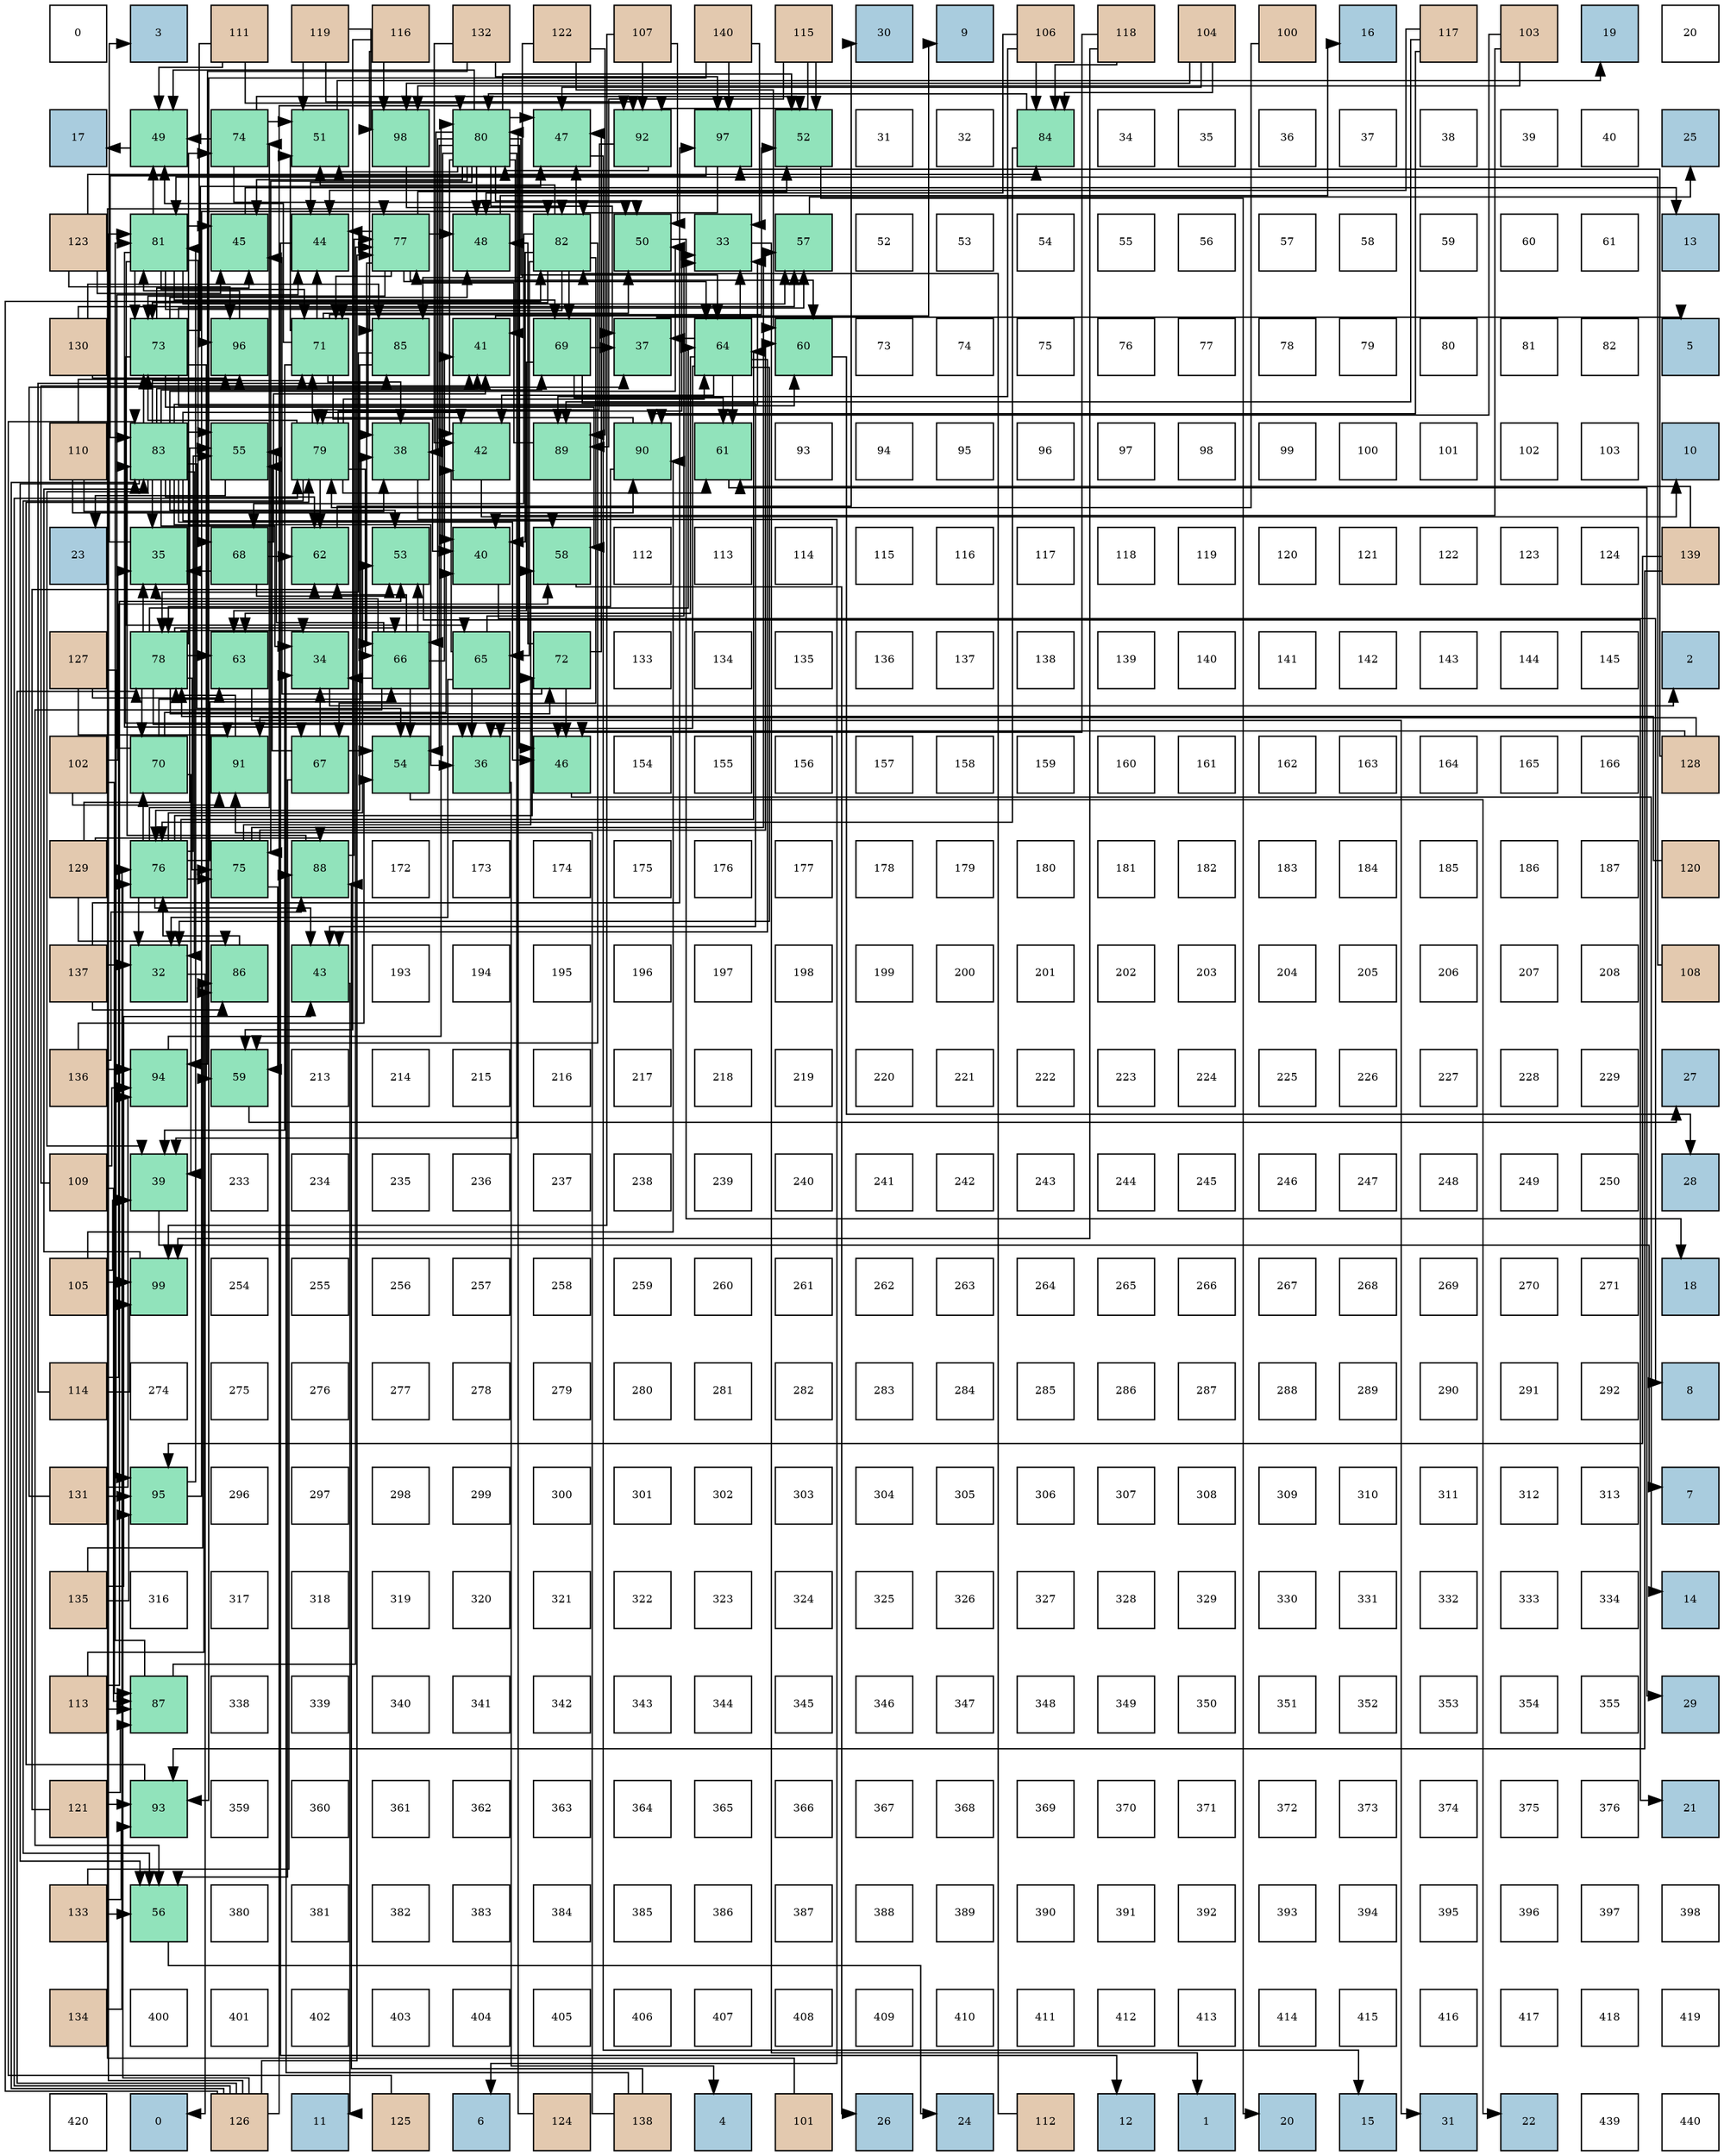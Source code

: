 digraph layout{
 rankdir=TB;
 splines=ortho;
 node [style=filled shape=square fixedsize=true width=0.6];
0[label="0", fontsize=8, fillcolor="#ffffff"];
1[label="3", fontsize=8, fillcolor="#a9ccde"];
2[label="111", fontsize=8, fillcolor="#e3c9af"];
3[label="119", fontsize=8, fillcolor="#e3c9af"];
4[label="116", fontsize=8, fillcolor="#e3c9af"];
5[label="132", fontsize=8, fillcolor="#e3c9af"];
6[label="122", fontsize=8, fillcolor="#e3c9af"];
7[label="107", fontsize=8, fillcolor="#e3c9af"];
8[label="140", fontsize=8, fillcolor="#e3c9af"];
9[label="115", fontsize=8, fillcolor="#e3c9af"];
10[label="30", fontsize=8, fillcolor="#a9ccde"];
11[label="9", fontsize=8, fillcolor="#a9ccde"];
12[label="106", fontsize=8, fillcolor="#e3c9af"];
13[label="118", fontsize=8, fillcolor="#e3c9af"];
14[label="104", fontsize=8, fillcolor="#e3c9af"];
15[label="100", fontsize=8, fillcolor="#e3c9af"];
16[label="16", fontsize=8, fillcolor="#a9ccde"];
17[label="117", fontsize=8, fillcolor="#e3c9af"];
18[label="103", fontsize=8, fillcolor="#e3c9af"];
19[label="19", fontsize=8, fillcolor="#a9ccde"];
20[label="20", fontsize=8, fillcolor="#ffffff"];
21[label="17", fontsize=8, fillcolor="#a9ccde"];
22[label="49", fontsize=8, fillcolor="#91e3bb"];
23[label="74", fontsize=8, fillcolor="#91e3bb"];
24[label="51", fontsize=8, fillcolor="#91e3bb"];
25[label="98", fontsize=8, fillcolor="#91e3bb"];
26[label="80", fontsize=8, fillcolor="#91e3bb"];
27[label="47", fontsize=8, fillcolor="#91e3bb"];
28[label="92", fontsize=8, fillcolor="#91e3bb"];
29[label="97", fontsize=8, fillcolor="#91e3bb"];
30[label="52", fontsize=8, fillcolor="#91e3bb"];
31[label="31", fontsize=8, fillcolor="#ffffff"];
32[label="32", fontsize=8, fillcolor="#ffffff"];
33[label="84", fontsize=8, fillcolor="#91e3bb"];
34[label="34", fontsize=8, fillcolor="#ffffff"];
35[label="35", fontsize=8, fillcolor="#ffffff"];
36[label="36", fontsize=8, fillcolor="#ffffff"];
37[label="37", fontsize=8, fillcolor="#ffffff"];
38[label="38", fontsize=8, fillcolor="#ffffff"];
39[label="39", fontsize=8, fillcolor="#ffffff"];
40[label="40", fontsize=8, fillcolor="#ffffff"];
41[label="25", fontsize=8, fillcolor="#a9ccde"];
42[label="123", fontsize=8, fillcolor="#e3c9af"];
43[label="81", fontsize=8, fillcolor="#91e3bb"];
44[label="45", fontsize=8, fillcolor="#91e3bb"];
45[label="44", fontsize=8, fillcolor="#91e3bb"];
46[label="77", fontsize=8, fillcolor="#91e3bb"];
47[label="48", fontsize=8, fillcolor="#91e3bb"];
48[label="82", fontsize=8, fillcolor="#91e3bb"];
49[label="50", fontsize=8, fillcolor="#91e3bb"];
50[label="33", fontsize=8, fillcolor="#91e3bb"];
51[label="57", fontsize=8, fillcolor="#91e3bb"];
52[label="52", fontsize=8, fillcolor="#ffffff"];
53[label="53", fontsize=8, fillcolor="#ffffff"];
54[label="54", fontsize=8, fillcolor="#ffffff"];
55[label="55", fontsize=8, fillcolor="#ffffff"];
56[label="56", fontsize=8, fillcolor="#ffffff"];
57[label="57", fontsize=8, fillcolor="#ffffff"];
58[label="58", fontsize=8, fillcolor="#ffffff"];
59[label="59", fontsize=8, fillcolor="#ffffff"];
60[label="60", fontsize=8, fillcolor="#ffffff"];
61[label="61", fontsize=8, fillcolor="#ffffff"];
62[label="13", fontsize=8, fillcolor="#a9ccde"];
63[label="130", fontsize=8, fillcolor="#e3c9af"];
64[label="73", fontsize=8, fillcolor="#91e3bb"];
65[label="96", fontsize=8, fillcolor="#91e3bb"];
66[label="71", fontsize=8, fillcolor="#91e3bb"];
67[label="85", fontsize=8, fillcolor="#91e3bb"];
68[label="41", fontsize=8, fillcolor="#91e3bb"];
69[label="69", fontsize=8, fillcolor="#91e3bb"];
70[label="37", fontsize=8, fillcolor="#91e3bb"];
71[label="64", fontsize=8, fillcolor="#91e3bb"];
72[label="60", fontsize=8, fillcolor="#91e3bb"];
73[label="73", fontsize=8, fillcolor="#ffffff"];
74[label="74", fontsize=8, fillcolor="#ffffff"];
75[label="75", fontsize=8, fillcolor="#ffffff"];
76[label="76", fontsize=8, fillcolor="#ffffff"];
77[label="77", fontsize=8, fillcolor="#ffffff"];
78[label="78", fontsize=8, fillcolor="#ffffff"];
79[label="79", fontsize=8, fillcolor="#ffffff"];
80[label="80", fontsize=8, fillcolor="#ffffff"];
81[label="81", fontsize=8, fillcolor="#ffffff"];
82[label="82", fontsize=8, fillcolor="#ffffff"];
83[label="5", fontsize=8, fillcolor="#a9ccde"];
84[label="110", fontsize=8, fillcolor="#e3c9af"];
85[label="83", fontsize=8, fillcolor="#91e3bb"];
86[label="55", fontsize=8, fillcolor="#91e3bb"];
87[label="79", fontsize=8, fillcolor="#91e3bb"];
88[label="38", fontsize=8, fillcolor="#91e3bb"];
89[label="42", fontsize=8, fillcolor="#91e3bb"];
90[label="89", fontsize=8, fillcolor="#91e3bb"];
91[label="90", fontsize=8, fillcolor="#91e3bb"];
92[label="61", fontsize=8, fillcolor="#91e3bb"];
93[label="93", fontsize=8, fillcolor="#ffffff"];
94[label="94", fontsize=8, fillcolor="#ffffff"];
95[label="95", fontsize=8, fillcolor="#ffffff"];
96[label="96", fontsize=8, fillcolor="#ffffff"];
97[label="97", fontsize=8, fillcolor="#ffffff"];
98[label="98", fontsize=8, fillcolor="#ffffff"];
99[label="99", fontsize=8, fillcolor="#ffffff"];
100[label="100", fontsize=8, fillcolor="#ffffff"];
101[label="101", fontsize=8, fillcolor="#ffffff"];
102[label="102", fontsize=8, fillcolor="#ffffff"];
103[label="103", fontsize=8, fillcolor="#ffffff"];
104[label="10", fontsize=8, fillcolor="#a9ccde"];
105[label="23", fontsize=8, fillcolor="#a9ccde"];
106[label="35", fontsize=8, fillcolor="#91e3bb"];
107[label="68", fontsize=8, fillcolor="#91e3bb"];
108[label="62", fontsize=8, fillcolor="#91e3bb"];
109[label="53", fontsize=8, fillcolor="#91e3bb"];
110[label="40", fontsize=8, fillcolor="#91e3bb"];
111[label="58", fontsize=8, fillcolor="#91e3bb"];
112[label="112", fontsize=8, fillcolor="#ffffff"];
113[label="113", fontsize=8, fillcolor="#ffffff"];
114[label="114", fontsize=8, fillcolor="#ffffff"];
115[label="115", fontsize=8, fillcolor="#ffffff"];
116[label="116", fontsize=8, fillcolor="#ffffff"];
117[label="117", fontsize=8, fillcolor="#ffffff"];
118[label="118", fontsize=8, fillcolor="#ffffff"];
119[label="119", fontsize=8, fillcolor="#ffffff"];
120[label="120", fontsize=8, fillcolor="#ffffff"];
121[label="121", fontsize=8, fillcolor="#ffffff"];
122[label="122", fontsize=8, fillcolor="#ffffff"];
123[label="123", fontsize=8, fillcolor="#ffffff"];
124[label="124", fontsize=8, fillcolor="#ffffff"];
125[label="139", fontsize=8, fillcolor="#e3c9af"];
126[label="127", fontsize=8, fillcolor="#e3c9af"];
127[label="78", fontsize=8, fillcolor="#91e3bb"];
128[label="63", fontsize=8, fillcolor="#91e3bb"];
129[label="34", fontsize=8, fillcolor="#91e3bb"];
130[label="66", fontsize=8, fillcolor="#91e3bb"];
131[label="65", fontsize=8, fillcolor="#91e3bb"];
132[label="72", fontsize=8, fillcolor="#91e3bb"];
133[label="133", fontsize=8, fillcolor="#ffffff"];
134[label="134", fontsize=8, fillcolor="#ffffff"];
135[label="135", fontsize=8, fillcolor="#ffffff"];
136[label="136", fontsize=8, fillcolor="#ffffff"];
137[label="137", fontsize=8, fillcolor="#ffffff"];
138[label="138", fontsize=8, fillcolor="#ffffff"];
139[label="139", fontsize=8, fillcolor="#ffffff"];
140[label="140", fontsize=8, fillcolor="#ffffff"];
141[label="141", fontsize=8, fillcolor="#ffffff"];
142[label="142", fontsize=8, fillcolor="#ffffff"];
143[label="143", fontsize=8, fillcolor="#ffffff"];
144[label="144", fontsize=8, fillcolor="#ffffff"];
145[label="145", fontsize=8, fillcolor="#ffffff"];
146[label="2", fontsize=8, fillcolor="#a9ccde"];
147[label="102", fontsize=8, fillcolor="#e3c9af"];
148[label="70", fontsize=8, fillcolor="#91e3bb"];
149[label="91", fontsize=8, fillcolor="#91e3bb"];
150[label="67", fontsize=8, fillcolor="#91e3bb"];
151[label="54", fontsize=8, fillcolor="#91e3bb"];
152[label="36", fontsize=8, fillcolor="#91e3bb"];
153[label="46", fontsize=8, fillcolor="#91e3bb"];
154[label="154", fontsize=8, fillcolor="#ffffff"];
155[label="155", fontsize=8, fillcolor="#ffffff"];
156[label="156", fontsize=8, fillcolor="#ffffff"];
157[label="157", fontsize=8, fillcolor="#ffffff"];
158[label="158", fontsize=8, fillcolor="#ffffff"];
159[label="159", fontsize=8, fillcolor="#ffffff"];
160[label="160", fontsize=8, fillcolor="#ffffff"];
161[label="161", fontsize=8, fillcolor="#ffffff"];
162[label="162", fontsize=8, fillcolor="#ffffff"];
163[label="163", fontsize=8, fillcolor="#ffffff"];
164[label="164", fontsize=8, fillcolor="#ffffff"];
165[label="165", fontsize=8, fillcolor="#ffffff"];
166[label="166", fontsize=8, fillcolor="#ffffff"];
167[label="128", fontsize=8, fillcolor="#e3c9af"];
168[label="129", fontsize=8, fillcolor="#e3c9af"];
169[label="76", fontsize=8, fillcolor="#91e3bb"];
170[label="75", fontsize=8, fillcolor="#91e3bb"];
171[label="88", fontsize=8, fillcolor="#91e3bb"];
172[label="172", fontsize=8, fillcolor="#ffffff"];
173[label="173", fontsize=8, fillcolor="#ffffff"];
174[label="174", fontsize=8, fillcolor="#ffffff"];
175[label="175", fontsize=8, fillcolor="#ffffff"];
176[label="176", fontsize=8, fillcolor="#ffffff"];
177[label="177", fontsize=8, fillcolor="#ffffff"];
178[label="178", fontsize=8, fillcolor="#ffffff"];
179[label="179", fontsize=8, fillcolor="#ffffff"];
180[label="180", fontsize=8, fillcolor="#ffffff"];
181[label="181", fontsize=8, fillcolor="#ffffff"];
182[label="182", fontsize=8, fillcolor="#ffffff"];
183[label="183", fontsize=8, fillcolor="#ffffff"];
184[label="184", fontsize=8, fillcolor="#ffffff"];
185[label="185", fontsize=8, fillcolor="#ffffff"];
186[label="186", fontsize=8, fillcolor="#ffffff"];
187[label="187", fontsize=8, fillcolor="#ffffff"];
188[label="120", fontsize=8, fillcolor="#e3c9af"];
189[label="137", fontsize=8, fillcolor="#e3c9af"];
190[label="32", fontsize=8, fillcolor="#91e3bb"];
191[label="86", fontsize=8, fillcolor="#91e3bb"];
192[label="43", fontsize=8, fillcolor="#91e3bb"];
193[label="193", fontsize=8, fillcolor="#ffffff"];
194[label="194", fontsize=8, fillcolor="#ffffff"];
195[label="195", fontsize=8, fillcolor="#ffffff"];
196[label="196", fontsize=8, fillcolor="#ffffff"];
197[label="197", fontsize=8, fillcolor="#ffffff"];
198[label="198", fontsize=8, fillcolor="#ffffff"];
199[label="199", fontsize=8, fillcolor="#ffffff"];
200[label="200", fontsize=8, fillcolor="#ffffff"];
201[label="201", fontsize=8, fillcolor="#ffffff"];
202[label="202", fontsize=8, fillcolor="#ffffff"];
203[label="203", fontsize=8, fillcolor="#ffffff"];
204[label="204", fontsize=8, fillcolor="#ffffff"];
205[label="205", fontsize=8, fillcolor="#ffffff"];
206[label="206", fontsize=8, fillcolor="#ffffff"];
207[label="207", fontsize=8, fillcolor="#ffffff"];
208[label="208", fontsize=8, fillcolor="#ffffff"];
209[label="108", fontsize=8, fillcolor="#e3c9af"];
210[label="136", fontsize=8, fillcolor="#e3c9af"];
211[label="94", fontsize=8, fillcolor="#91e3bb"];
212[label="59", fontsize=8, fillcolor="#91e3bb"];
213[label="213", fontsize=8, fillcolor="#ffffff"];
214[label="214", fontsize=8, fillcolor="#ffffff"];
215[label="215", fontsize=8, fillcolor="#ffffff"];
216[label="216", fontsize=8, fillcolor="#ffffff"];
217[label="217", fontsize=8, fillcolor="#ffffff"];
218[label="218", fontsize=8, fillcolor="#ffffff"];
219[label="219", fontsize=8, fillcolor="#ffffff"];
220[label="220", fontsize=8, fillcolor="#ffffff"];
221[label="221", fontsize=8, fillcolor="#ffffff"];
222[label="222", fontsize=8, fillcolor="#ffffff"];
223[label="223", fontsize=8, fillcolor="#ffffff"];
224[label="224", fontsize=8, fillcolor="#ffffff"];
225[label="225", fontsize=8, fillcolor="#ffffff"];
226[label="226", fontsize=8, fillcolor="#ffffff"];
227[label="227", fontsize=8, fillcolor="#ffffff"];
228[label="228", fontsize=8, fillcolor="#ffffff"];
229[label="229", fontsize=8, fillcolor="#ffffff"];
230[label="27", fontsize=8, fillcolor="#a9ccde"];
231[label="109", fontsize=8, fillcolor="#e3c9af"];
232[label="39", fontsize=8, fillcolor="#91e3bb"];
233[label="233", fontsize=8, fillcolor="#ffffff"];
234[label="234", fontsize=8, fillcolor="#ffffff"];
235[label="235", fontsize=8, fillcolor="#ffffff"];
236[label="236", fontsize=8, fillcolor="#ffffff"];
237[label="237", fontsize=8, fillcolor="#ffffff"];
238[label="238", fontsize=8, fillcolor="#ffffff"];
239[label="239", fontsize=8, fillcolor="#ffffff"];
240[label="240", fontsize=8, fillcolor="#ffffff"];
241[label="241", fontsize=8, fillcolor="#ffffff"];
242[label="242", fontsize=8, fillcolor="#ffffff"];
243[label="243", fontsize=8, fillcolor="#ffffff"];
244[label="244", fontsize=8, fillcolor="#ffffff"];
245[label="245", fontsize=8, fillcolor="#ffffff"];
246[label="246", fontsize=8, fillcolor="#ffffff"];
247[label="247", fontsize=8, fillcolor="#ffffff"];
248[label="248", fontsize=8, fillcolor="#ffffff"];
249[label="249", fontsize=8, fillcolor="#ffffff"];
250[label="250", fontsize=8, fillcolor="#ffffff"];
251[label="28", fontsize=8, fillcolor="#a9ccde"];
252[label="105", fontsize=8, fillcolor="#e3c9af"];
253[label="99", fontsize=8, fillcolor="#91e3bb"];
254[label="254", fontsize=8, fillcolor="#ffffff"];
255[label="255", fontsize=8, fillcolor="#ffffff"];
256[label="256", fontsize=8, fillcolor="#ffffff"];
257[label="257", fontsize=8, fillcolor="#ffffff"];
258[label="258", fontsize=8, fillcolor="#ffffff"];
259[label="259", fontsize=8, fillcolor="#ffffff"];
260[label="260", fontsize=8, fillcolor="#ffffff"];
261[label="261", fontsize=8, fillcolor="#ffffff"];
262[label="262", fontsize=8, fillcolor="#ffffff"];
263[label="263", fontsize=8, fillcolor="#ffffff"];
264[label="264", fontsize=8, fillcolor="#ffffff"];
265[label="265", fontsize=8, fillcolor="#ffffff"];
266[label="266", fontsize=8, fillcolor="#ffffff"];
267[label="267", fontsize=8, fillcolor="#ffffff"];
268[label="268", fontsize=8, fillcolor="#ffffff"];
269[label="269", fontsize=8, fillcolor="#ffffff"];
270[label="270", fontsize=8, fillcolor="#ffffff"];
271[label="271", fontsize=8, fillcolor="#ffffff"];
272[label="18", fontsize=8, fillcolor="#a9ccde"];
273[label="114", fontsize=8, fillcolor="#e3c9af"];
274[label="274", fontsize=8, fillcolor="#ffffff"];
275[label="275", fontsize=8, fillcolor="#ffffff"];
276[label="276", fontsize=8, fillcolor="#ffffff"];
277[label="277", fontsize=8, fillcolor="#ffffff"];
278[label="278", fontsize=8, fillcolor="#ffffff"];
279[label="279", fontsize=8, fillcolor="#ffffff"];
280[label="280", fontsize=8, fillcolor="#ffffff"];
281[label="281", fontsize=8, fillcolor="#ffffff"];
282[label="282", fontsize=8, fillcolor="#ffffff"];
283[label="283", fontsize=8, fillcolor="#ffffff"];
284[label="284", fontsize=8, fillcolor="#ffffff"];
285[label="285", fontsize=8, fillcolor="#ffffff"];
286[label="286", fontsize=8, fillcolor="#ffffff"];
287[label="287", fontsize=8, fillcolor="#ffffff"];
288[label="288", fontsize=8, fillcolor="#ffffff"];
289[label="289", fontsize=8, fillcolor="#ffffff"];
290[label="290", fontsize=8, fillcolor="#ffffff"];
291[label="291", fontsize=8, fillcolor="#ffffff"];
292[label="292", fontsize=8, fillcolor="#ffffff"];
293[label="8", fontsize=8, fillcolor="#a9ccde"];
294[label="131", fontsize=8, fillcolor="#e3c9af"];
295[label="95", fontsize=8, fillcolor="#91e3bb"];
296[label="296", fontsize=8, fillcolor="#ffffff"];
297[label="297", fontsize=8, fillcolor="#ffffff"];
298[label="298", fontsize=8, fillcolor="#ffffff"];
299[label="299", fontsize=8, fillcolor="#ffffff"];
300[label="300", fontsize=8, fillcolor="#ffffff"];
301[label="301", fontsize=8, fillcolor="#ffffff"];
302[label="302", fontsize=8, fillcolor="#ffffff"];
303[label="303", fontsize=8, fillcolor="#ffffff"];
304[label="304", fontsize=8, fillcolor="#ffffff"];
305[label="305", fontsize=8, fillcolor="#ffffff"];
306[label="306", fontsize=8, fillcolor="#ffffff"];
307[label="307", fontsize=8, fillcolor="#ffffff"];
308[label="308", fontsize=8, fillcolor="#ffffff"];
309[label="309", fontsize=8, fillcolor="#ffffff"];
310[label="310", fontsize=8, fillcolor="#ffffff"];
311[label="311", fontsize=8, fillcolor="#ffffff"];
312[label="312", fontsize=8, fillcolor="#ffffff"];
313[label="313", fontsize=8, fillcolor="#ffffff"];
314[label="7", fontsize=8, fillcolor="#a9ccde"];
315[label="135", fontsize=8, fillcolor="#e3c9af"];
316[label="316", fontsize=8, fillcolor="#ffffff"];
317[label="317", fontsize=8, fillcolor="#ffffff"];
318[label="318", fontsize=8, fillcolor="#ffffff"];
319[label="319", fontsize=8, fillcolor="#ffffff"];
320[label="320", fontsize=8, fillcolor="#ffffff"];
321[label="321", fontsize=8, fillcolor="#ffffff"];
322[label="322", fontsize=8, fillcolor="#ffffff"];
323[label="323", fontsize=8, fillcolor="#ffffff"];
324[label="324", fontsize=8, fillcolor="#ffffff"];
325[label="325", fontsize=8, fillcolor="#ffffff"];
326[label="326", fontsize=8, fillcolor="#ffffff"];
327[label="327", fontsize=8, fillcolor="#ffffff"];
328[label="328", fontsize=8, fillcolor="#ffffff"];
329[label="329", fontsize=8, fillcolor="#ffffff"];
330[label="330", fontsize=8, fillcolor="#ffffff"];
331[label="331", fontsize=8, fillcolor="#ffffff"];
332[label="332", fontsize=8, fillcolor="#ffffff"];
333[label="333", fontsize=8, fillcolor="#ffffff"];
334[label="334", fontsize=8, fillcolor="#ffffff"];
335[label="14", fontsize=8, fillcolor="#a9ccde"];
336[label="113", fontsize=8, fillcolor="#e3c9af"];
337[label="87", fontsize=8, fillcolor="#91e3bb"];
338[label="338", fontsize=8, fillcolor="#ffffff"];
339[label="339", fontsize=8, fillcolor="#ffffff"];
340[label="340", fontsize=8, fillcolor="#ffffff"];
341[label="341", fontsize=8, fillcolor="#ffffff"];
342[label="342", fontsize=8, fillcolor="#ffffff"];
343[label="343", fontsize=8, fillcolor="#ffffff"];
344[label="344", fontsize=8, fillcolor="#ffffff"];
345[label="345", fontsize=8, fillcolor="#ffffff"];
346[label="346", fontsize=8, fillcolor="#ffffff"];
347[label="347", fontsize=8, fillcolor="#ffffff"];
348[label="348", fontsize=8, fillcolor="#ffffff"];
349[label="349", fontsize=8, fillcolor="#ffffff"];
350[label="350", fontsize=8, fillcolor="#ffffff"];
351[label="351", fontsize=8, fillcolor="#ffffff"];
352[label="352", fontsize=8, fillcolor="#ffffff"];
353[label="353", fontsize=8, fillcolor="#ffffff"];
354[label="354", fontsize=8, fillcolor="#ffffff"];
355[label="355", fontsize=8, fillcolor="#ffffff"];
356[label="29", fontsize=8, fillcolor="#a9ccde"];
357[label="121", fontsize=8, fillcolor="#e3c9af"];
358[label="93", fontsize=8, fillcolor="#91e3bb"];
359[label="359", fontsize=8, fillcolor="#ffffff"];
360[label="360", fontsize=8, fillcolor="#ffffff"];
361[label="361", fontsize=8, fillcolor="#ffffff"];
362[label="362", fontsize=8, fillcolor="#ffffff"];
363[label="363", fontsize=8, fillcolor="#ffffff"];
364[label="364", fontsize=8, fillcolor="#ffffff"];
365[label="365", fontsize=8, fillcolor="#ffffff"];
366[label="366", fontsize=8, fillcolor="#ffffff"];
367[label="367", fontsize=8, fillcolor="#ffffff"];
368[label="368", fontsize=8, fillcolor="#ffffff"];
369[label="369", fontsize=8, fillcolor="#ffffff"];
370[label="370", fontsize=8, fillcolor="#ffffff"];
371[label="371", fontsize=8, fillcolor="#ffffff"];
372[label="372", fontsize=8, fillcolor="#ffffff"];
373[label="373", fontsize=8, fillcolor="#ffffff"];
374[label="374", fontsize=8, fillcolor="#ffffff"];
375[label="375", fontsize=8, fillcolor="#ffffff"];
376[label="376", fontsize=8, fillcolor="#ffffff"];
377[label="21", fontsize=8, fillcolor="#a9ccde"];
378[label="133", fontsize=8, fillcolor="#e3c9af"];
379[label="56", fontsize=8, fillcolor="#91e3bb"];
380[label="380", fontsize=8, fillcolor="#ffffff"];
381[label="381", fontsize=8, fillcolor="#ffffff"];
382[label="382", fontsize=8, fillcolor="#ffffff"];
383[label="383", fontsize=8, fillcolor="#ffffff"];
384[label="384", fontsize=8, fillcolor="#ffffff"];
385[label="385", fontsize=8, fillcolor="#ffffff"];
386[label="386", fontsize=8, fillcolor="#ffffff"];
387[label="387", fontsize=8, fillcolor="#ffffff"];
388[label="388", fontsize=8, fillcolor="#ffffff"];
389[label="389", fontsize=8, fillcolor="#ffffff"];
390[label="390", fontsize=8, fillcolor="#ffffff"];
391[label="391", fontsize=8, fillcolor="#ffffff"];
392[label="392", fontsize=8, fillcolor="#ffffff"];
393[label="393", fontsize=8, fillcolor="#ffffff"];
394[label="394", fontsize=8, fillcolor="#ffffff"];
395[label="395", fontsize=8, fillcolor="#ffffff"];
396[label="396", fontsize=8, fillcolor="#ffffff"];
397[label="397", fontsize=8, fillcolor="#ffffff"];
398[label="398", fontsize=8, fillcolor="#ffffff"];
399[label="134", fontsize=8, fillcolor="#e3c9af"];
400[label="400", fontsize=8, fillcolor="#ffffff"];
401[label="401", fontsize=8, fillcolor="#ffffff"];
402[label="402", fontsize=8, fillcolor="#ffffff"];
403[label="403", fontsize=8, fillcolor="#ffffff"];
404[label="404", fontsize=8, fillcolor="#ffffff"];
405[label="405", fontsize=8, fillcolor="#ffffff"];
406[label="406", fontsize=8, fillcolor="#ffffff"];
407[label="407", fontsize=8, fillcolor="#ffffff"];
408[label="408", fontsize=8, fillcolor="#ffffff"];
409[label="409", fontsize=8, fillcolor="#ffffff"];
410[label="410", fontsize=8, fillcolor="#ffffff"];
411[label="411", fontsize=8, fillcolor="#ffffff"];
412[label="412", fontsize=8, fillcolor="#ffffff"];
413[label="413", fontsize=8, fillcolor="#ffffff"];
414[label="414", fontsize=8, fillcolor="#ffffff"];
415[label="415", fontsize=8, fillcolor="#ffffff"];
416[label="416", fontsize=8, fillcolor="#ffffff"];
417[label="417", fontsize=8, fillcolor="#ffffff"];
418[label="418", fontsize=8, fillcolor="#ffffff"];
419[label="419", fontsize=8, fillcolor="#ffffff"];
420[label="420", fontsize=8, fillcolor="#ffffff"];
421[label="0", fontsize=8, fillcolor="#a9ccde"];
422[label="126", fontsize=8, fillcolor="#e3c9af"];
423[label="11", fontsize=8, fillcolor="#a9ccde"];
424[label="125", fontsize=8, fillcolor="#e3c9af"];
425[label="6", fontsize=8, fillcolor="#a9ccde"];
426[label="124", fontsize=8, fillcolor="#e3c9af"];
427[label="138", fontsize=8, fillcolor="#e3c9af"];
428[label="4", fontsize=8, fillcolor="#a9ccde"];
429[label="101", fontsize=8, fillcolor="#e3c9af"];
430[label="26", fontsize=8, fillcolor="#a9ccde"];
431[label="24", fontsize=8, fillcolor="#a9ccde"];
432[label="112", fontsize=8, fillcolor="#e3c9af"];
433[label="12", fontsize=8, fillcolor="#a9ccde"];
434[label="1", fontsize=8, fillcolor="#a9ccde"];
435[label="20", fontsize=8, fillcolor="#a9ccde"];
436[label="15", fontsize=8, fillcolor="#a9ccde"];
437[label="31", fontsize=8, fillcolor="#a9ccde"];
438[label="22", fontsize=8, fillcolor="#a9ccde"];
439[label="439", fontsize=8, fillcolor="#ffffff"];
440[label="440", fontsize=8, fillcolor="#ffffff"];
edge [constraint=false, style=vis];190 -> 421;
50 -> 434;
129 -> 146;
106 -> 1;
152 -> 428;
70 -> 83;
88 -> 425;
232 -> 314;
110 -> 293;
68 -> 11;
89 -> 104;
192 -> 423;
45 -> 433;
44 -> 62;
153 -> 335;
27 -> 436;
47 -> 16;
22 -> 21;
49 -> 272;
24 -> 19;
30 -> 435;
109 -> 377;
151 -> 438;
86 -> 105;
379 -> 431;
51 -> 41;
111 -> 430;
212 -> 230;
72 -> 251;
92 -> 356;
108 -> 10;
128 -> 437;
71 -> 190;
71 -> 50;
71 -> 152;
71 -> 70;
71 -> 89;
71 -> 192;
71 -> 92;
71 -> 128;
131 -> 190;
131 -> 50;
131 -> 152;
131 -> 89;
130 -> 129;
130 -> 106;
130 -> 68;
130 -> 109;
130 -> 151;
130 -> 86;
130 -> 379;
130 -> 108;
150 -> 129;
150 -> 151;
150 -> 86;
150 -> 379;
107 -> 106;
107 -> 68;
107 -> 109;
107 -> 108;
69 -> 70;
69 -> 192;
69 -> 92;
69 -> 128;
148 -> 88;
148 -> 232;
148 -> 110;
148 -> 45;
66 -> 88;
66 -> 232;
66 -> 110;
66 -> 45;
66 -> 22;
66 -> 49;
66 -> 24;
66 -> 30;
132 -> 44;
132 -> 153;
132 -> 27;
132 -> 47;
64 -> 44;
64 -> 153;
64 -> 27;
64 -> 47;
64 -> 51;
64 -> 111;
64 -> 212;
64 -> 72;
23 -> 22;
23 -> 49;
23 -> 24;
23 -> 30;
170 -> 51;
170 -> 111;
170 -> 212;
170 -> 72;
169 -> 190;
169 -> 192;
169 -> 109;
169 -> 86;
169 -> 71;
169 -> 130;
169 -> 148;
169 -> 132;
169 -> 23;
169 -> 170;
46 -> 45;
46 -> 47;
46 -> 30;
46 -> 72;
46 -> 71;
46 -> 130;
46 -> 66;
46 -> 64;
127 -> 129;
127 -> 106;
127 -> 152;
127 -> 128;
127 -> 71;
127 -> 130;
127 -> 148;
127 -> 132;
127 -> 23;
127 -> 170;
87 -> 50;
87 -> 379;
87 -> 92;
87 -> 108;
87 -> 71;
87 -> 130;
87 -> 66;
87 -> 64;
26 -> 70;
26 -> 88;
26 -> 232;
26 -> 110;
26 -> 68;
26 -> 89;
26 -> 45;
26 -> 44;
26 -> 153;
26 -> 27;
26 -> 47;
26 -> 22;
26 -> 49;
26 -> 24;
26 -> 30;
26 -> 151;
26 -> 71;
26 -> 130;
26 -> 170;
43 -> 88;
43 -> 44;
43 -> 22;
43 -> 51;
43 -> 131;
43 -> 150;
43 -> 107;
43 -> 69;
43 -> 66;
43 -> 64;
48 -> 110;
48 -> 27;
48 -> 24;
48 -> 212;
48 -> 131;
48 -> 150;
48 -> 107;
48 -> 69;
48 -> 66;
48 -> 64;
85 -> 190;
85 -> 50;
85 -> 129;
85 -> 106;
85 -> 152;
85 -> 232;
85 -> 68;
85 -> 89;
85 -> 153;
85 -> 49;
85 -> 109;
85 -> 151;
85 -> 86;
85 -> 379;
85 -> 111;
85 -> 108;
85 -> 69;
85 -> 66;
85 -> 64;
33 -> 169;
33 -> 26;
67 -> 169;
67 -> 127;
191 -> 169;
337 -> 46;
337 -> 43;
171 -> 46;
171 -> 85;
90 -> 46;
91 -> 127;
91 -> 87;
149 -> 127;
28 -> 87;
28 -> 26;
358 -> 87;
211 -> 26;
295 -> 43;
295 -> 48;
65 -> 43;
29 -> 48;
29 -> 85;
25 -> 48;
253 -> 85;
15 -> 87;
429 -> 46;
147 -> 106;
147 -> 337;
147 -> 149;
18 -> 110;
18 -> 91;
18 -> 25;
14 -> 27;
14 -> 33;
14 -> 25;
252 -> 232;
252 -> 91;
252 -> 253;
12 -> 47;
12 -> 33;
12 -> 90;
7 -> 49;
7 -> 28;
7 -> 253;
209 -> 43;
231 -> 68;
231 -> 337;
231 -> 211;
84 -> 88;
84 -> 91;
84 -> 65;
2 -> 22;
2 -> 28;
2 -> 65;
432 -> 48;
336 -> 109;
336 -> 191;
336 -> 337;
273 -> 111;
273 -> 67;
273 -> 253;
9 -> 30;
9 -> 90;
9 -> 28;
4 -> 212;
4 -> 67;
4 -> 25;
17 -> 45;
17 -> 90;
17 -> 91;
13 -> 153;
13 -> 33;
13 -> 253;
3 -> 24;
3 -> 28;
3 -> 25;
188 -> 127;
357 -> 108;
357 -> 337;
357 -> 358;
6 -> 72;
6 -> 67;
6 -> 90;
42 -> 44;
42 -> 33;
42 -> 65;
426 -> 26;
424 -> 85;
422 -> 169;
422 -> 46;
422 -> 127;
422 -> 87;
422 -> 26;
422 -> 43;
422 -> 48;
422 -> 85;
126 -> 128;
126 -> 149;
126 -> 295;
167 -> 152;
167 -> 149;
167 -> 29;
168 -> 86;
168 -> 191;
168 -> 171;
63 -> 51;
63 -> 67;
63 -> 65;
294 -> 70;
294 -> 211;
294 -> 295;
5 -> 89;
5 -> 211;
5 -> 29;
378 -> 379;
378 -> 171;
378 -> 358;
399 -> 169;
315 -> 192;
315 -> 191;
315 -> 295;
210 -> 151;
210 -> 171;
210 -> 211;
189 -> 190;
189 -> 191;
189 -> 29;
427 -> 129;
427 -> 171;
427 -> 149;
125 -> 92;
125 -> 358;
125 -> 295;
8 -> 50;
8 -> 358;
8 -> 29;
edge [constraint=true, style=invis];
0 -> 21 -> 42 -> 63 -> 84 -> 105 -> 126 -> 147 -> 168 -> 189 -> 210 -> 231 -> 252 -> 273 -> 294 -> 315 -> 336 -> 357 -> 378 -> 399 -> 420;
1 -> 22 -> 43 -> 64 -> 85 -> 106 -> 127 -> 148 -> 169 -> 190 -> 211 -> 232 -> 253 -> 274 -> 295 -> 316 -> 337 -> 358 -> 379 -> 400 -> 421;
2 -> 23 -> 44 -> 65 -> 86 -> 107 -> 128 -> 149 -> 170 -> 191 -> 212 -> 233 -> 254 -> 275 -> 296 -> 317 -> 338 -> 359 -> 380 -> 401 -> 422;
3 -> 24 -> 45 -> 66 -> 87 -> 108 -> 129 -> 150 -> 171 -> 192 -> 213 -> 234 -> 255 -> 276 -> 297 -> 318 -> 339 -> 360 -> 381 -> 402 -> 423;
4 -> 25 -> 46 -> 67 -> 88 -> 109 -> 130 -> 151 -> 172 -> 193 -> 214 -> 235 -> 256 -> 277 -> 298 -> 319 -> 340 -> 361 -> 382 -> 403 -> 424;
5 -> 26 -> 47 -> 68 -> 89 -> 110 -> 131 -> 152 -> 173 -> 194 -> 215 -> 236 -> 257 -> 278 -> 299 -> 320 -> 341 -> 362 -> 383 -> 404 -> 425;
6 -> 27 -> 48 -> 69 -> 90 -> 111 -> 132 -> 153 -> 174 -> 195 -> 216 -> 237 -> 258 -> 279 -> 300 -> 321 -> 342 -> 363 -> 384 -> 405 -> 426;
7 -> 28 -> 49 -> 70 -> 91 -> 112 -> 133 -> 154 -> 175 -> 196 -> 217 -> 238 -> 259 -> 280 -> 301 -> 322 -> 343 -> 364 -> 385 -> 406 -> 427;
8 -> 29 -> 50 -> 71 -> 92 -> 113 -> 134 -> 155 -> 176 -> 197 -> 218 -> 239 -> 260 -> 281 -> 302 -> 323 -> 344 -> 365 -> 386 -> 407 -> 428;
9 -> 30 -> 51 -> 72 -> 93 -> 114 -> 135 -> 156 -> 177 -> 198 -> 219 -> 240 -> 261 -> 282 -> 303 -> 324 -> 345 -> 366 -> 387 -> 408 -> 429;
10 -> 31 -> 52 -> 73 -> 94 -> 115 -> 136 -> 157 -> 178 -> 199 -> 220 -> 241 -> 262 -> 283 -> 304 -> 325 -> 346 -> 367 -> 388 -> 409 -> 430;
11 -> 32 -> 53 -> 74 -> 95 -> 116 -> 137 -> 158 -> 179 -> 200 -> 221 -> 242 -> 263 -> 284 -> 305 -> 326 -> 347 -> 368 -> 389 -> 410 -> 431;
12 -> 33 -> 54 -> 75 -> 96 -> 117 -> 138 -> 159 -> 180 -> 201 -> 222 -> 243 -> 264 -> 285 -> 306 -> 327 -> 348 -> 369 -> 390 -> 411 -> 432;
13 -> 34 -> 55 -> 76 -> 97 -> 118 -> 139 -> 160 -> 181 -> 202 -> 223 -> 244 -> 265 -> 286 -> 307 -> 328 -> 349 -> 370 -> 391 -> 412 -> 433;
14 -> 35 -> 56 -> 77 -> 98 -> 119 -> 140 -> 161 -> 182 -> 203 -> 224 -> 245 -> 266 -> 287 -> 308 -> 329 -> 350 -> 371 -> 392 -> 413 -> 434;
15 -> 36 -> 57 -> 78 -> 99 -> 120 -> 141 -> 162 -> 183 -> 204 -> 225 -> 246 -> 267 -> 288 -> 309 -> 330 -> 351 -> 372 -> 393 -> 414 -> 435;
16 -> 37 -> 58 -> 79 -> 100 -> 121 -> 142 -> 163 -> 184 -> 205 -> 226 -> 247 -> 268 -> 289 -> 310 -> 331 -> 352 -> 373 -> 394 -> 415 -> 436;
17 -> 38 -> 59 -> 80 -> 101 -> 122 -> 143 -> 164 -> 185 -> 206 -> 227 -> 248 -> 269 -> 290 -> 311 -> 332 -> 353 -> 374 -> 395 -> 416 -> 437;
18 -> 39 -> 60 -> 81 -> 102 -> 123 -> 144 -> 165 -> 186 -> 207 -> 228 -> 249 -> 270 -> 291 -> 312 -> 333 -> 354 -> 375 -> 396 -> 417 -> 438;
19 -> 40 -> 61 -> 82 -> 103 -> 124 -> 145 -> 166 -> 187 -> 208 -> 229 -> 250 -> 271 -> 292 -> 313 -> 334 -> 355 -> 376 -> 397 -> 418 -> 439;
20 -> 41 -> 62 -> 83 -> 104 -> 125 -> 146 -> 167 -> 188 -> 209 -> 230 -> 251 -> 272 -> 293 -> 314 -> 335 -> 356 -> 377 -> 398 -> 419 -> 440;
rank = same {0 -> 1 -> 2 -> 3 -> 4 -> 5 -> 6 -> 7 -> 8 -> 9 -> 10 -> 11 -> 12 -> 13 -> 14 -> 15 -> 16 -> 17 -> 18 -> 19 -> 20};
rank = same {21 -> 22 -> 23 -> 24 -> 25 -> 26 -> 27 -> 28 -> 29 -> 30 -> 31 -> 32 -> 33 -> 34 -> 35 -> 36 -> 37 -> 38 -> 39 -> 40 -> 41};
rank = same {42 -> 43 -> 44 -> 45 -> 46 -> 47 -> 48 -> 49 -> 50 -> 51 -> 52 -> 53 -> 54 -> 55 -> 56 -> 57 -> 58 -> 59 -> 60 -> 61 -> 62};
rank = same {63 -> 64 -> 65 -> 66 -> 67 -> 68 -> 69 -> 70 -> 71 -> 72 -> 73 -> 74 -> 75 -> 76 -> 77 -> 78 -> 79 -> 80 -> 81 -> 82 -> 83};
rank = same {84 -> 85 -> 86 -> 87 -> 88 -> 89 -> 90 -> 91 -> 92 -> 93 -> 94 -> 95 -> 96 -> 97 -> 98 -> 99 -> 100 -> 101 -> 102 -> 103 -> 104};
rank = same {105 -> 106 -> 107 -> 108 -> 109 -> 110 -> 111 -> 112 -> 113 -> 114 -> 115 -> 116 -> 117 -> 118 -> 119 -> 120 -> 121 -> 122 -> 123 -> 124 -> 125};
rank = same {126 -> 127 -> 128 -> 129 -> 130 -> 131 -> 132 -> 133 -> 134 -> 135 -> 136 -> 137 -> 138 -> 139 -> 140 -> 141 -> 142 -> 143 -> 144 -> 145 -> 146};
rank = same {147 -> 148 -> 149 -> 150 -> 151 -> 152 -> 153 -> 154 -> 155 -> 156 -> 157 -> 158 -> 159 -> 160 -> 161 -> 162 -> 163 -> 164 -> 165 -> 166 -> 167};
rank = same {168 -> 169 -> 170 -> 171 -> 172 -> 173 -> 174 -> 175 -> 176 -> 177 -> 178 -> 179 -> 180 -> 181 -> 182 -> 183 -> 184 -> 185 -> 186 -> 187 -> 188};
rank = same {189 -> 190 -> 191 -> 192 -> 193 -> 194 -> 195 -> 196 -> 197 -> 198 -> 199 -> 200 -> 201 -> 202 -> 203 -> 204 -> 205 -> 206 -> 207 -> 208 -> 209};
rank = same {210 -> 211 -> 212 -> 213 -> 214 -> 215 -> 216 -> 217 -> 218 -> 219 -> 220 -> 221 -> 222 -> 223 -> 224 -> 225 -> 226 -> 227 -> 228 -> 229 -> 230};
rank = same {231 -> 232 -> 233 -> 234 -> 235 -> 236 -> 237 -> 238 -> 239 -> 240 -> 241 -> 242 -> 243 -> 244 -> 245 -> 246 -> 247 -> 248 -> 249 -> 250 -> 251};
rank = same {252 -> 253 -> 254 -> 255 -> 256 -> 257 -> 258 -> 259 -> 260 -> 261 -> 262 -> 263 -> 264 -> 265 -> 266 -> 267 -> 268 -> 269 -> 270 -> 271 -> 272};
rank = same {273 -> 274 -> 275 -> 276 -> 277 -> 278 -> 279 -> 280 -> 281 -> 282 -> 283 -> 284 -> 285 -> 286 -> 287 -> 288 -> 289 -> 290 -> 291 -> 292 -> 293};
rank = same {294 -> 295 -> 296 -> 297 -> 298 -> 299 -> 300 -> 301 -> 302 -> 303 -> 304 -> 305 -> 306 -> 307 -> 308 -> 309 -> 310 -> 311 -> 312 -> 313 -> 314};
rank = same {315 -> 316 -> 317 -> 318 -> 319 -> 320 -> 321 -> 322 -> 323 -> 324 -> 325 -> 326 -> 327 -> 328 -> 329 -> 330 -> 331 -> 332 -> 333 -> 334 -> 335};
rank = same {336 -> 337 -> 338 -> 339 -> 340 -> 341 -> 342 -> 343 -> 344 -> 345 -> 346 -> 347 -> 348 -> 349 -> 350 -> 351 -> 352 -> 353 -> 354 -> 355 -> 356};
rank = same {357 -> 358 -> 359 -> 360 -> 361 -> 362 -> 363 -> 364 -> 365 -> 366 -> 367 -> 368 -> 369 -> 370 -> 371 -> 372 -> 373 -> 374 -> 375 -> 376 -> 377};
rank = same {378 -> 379 -> 380 -> 381 -> 382 -> 383 -> 384 -> 385 -> 386 -> 387 -> 388 -> 389 -> 390 -> 391 -> 392 -> 393 -> 394 -> 395 -> 396 -> 397 -> 398};
rank = same {399 -> 400 -> 401 -> 402 -> 403 -> 404 -> 405 -> 406 -> 407 -> 408 -> 409 -> 410 -> 411 -> 412 -> 413 -> 414 -> 415 -> 416 -> 417 -> 418 -> 419};
rank = same {420 -> 421 -> 422 -> 423 -> 424 -> 425 -> 426 -> 427 -> 428 -> 429 -> 430 -> 431 -> 432 -> 433 -> 434 -> 435 -> 436 -> 437 -> 438 -> 439 -> 440};
}